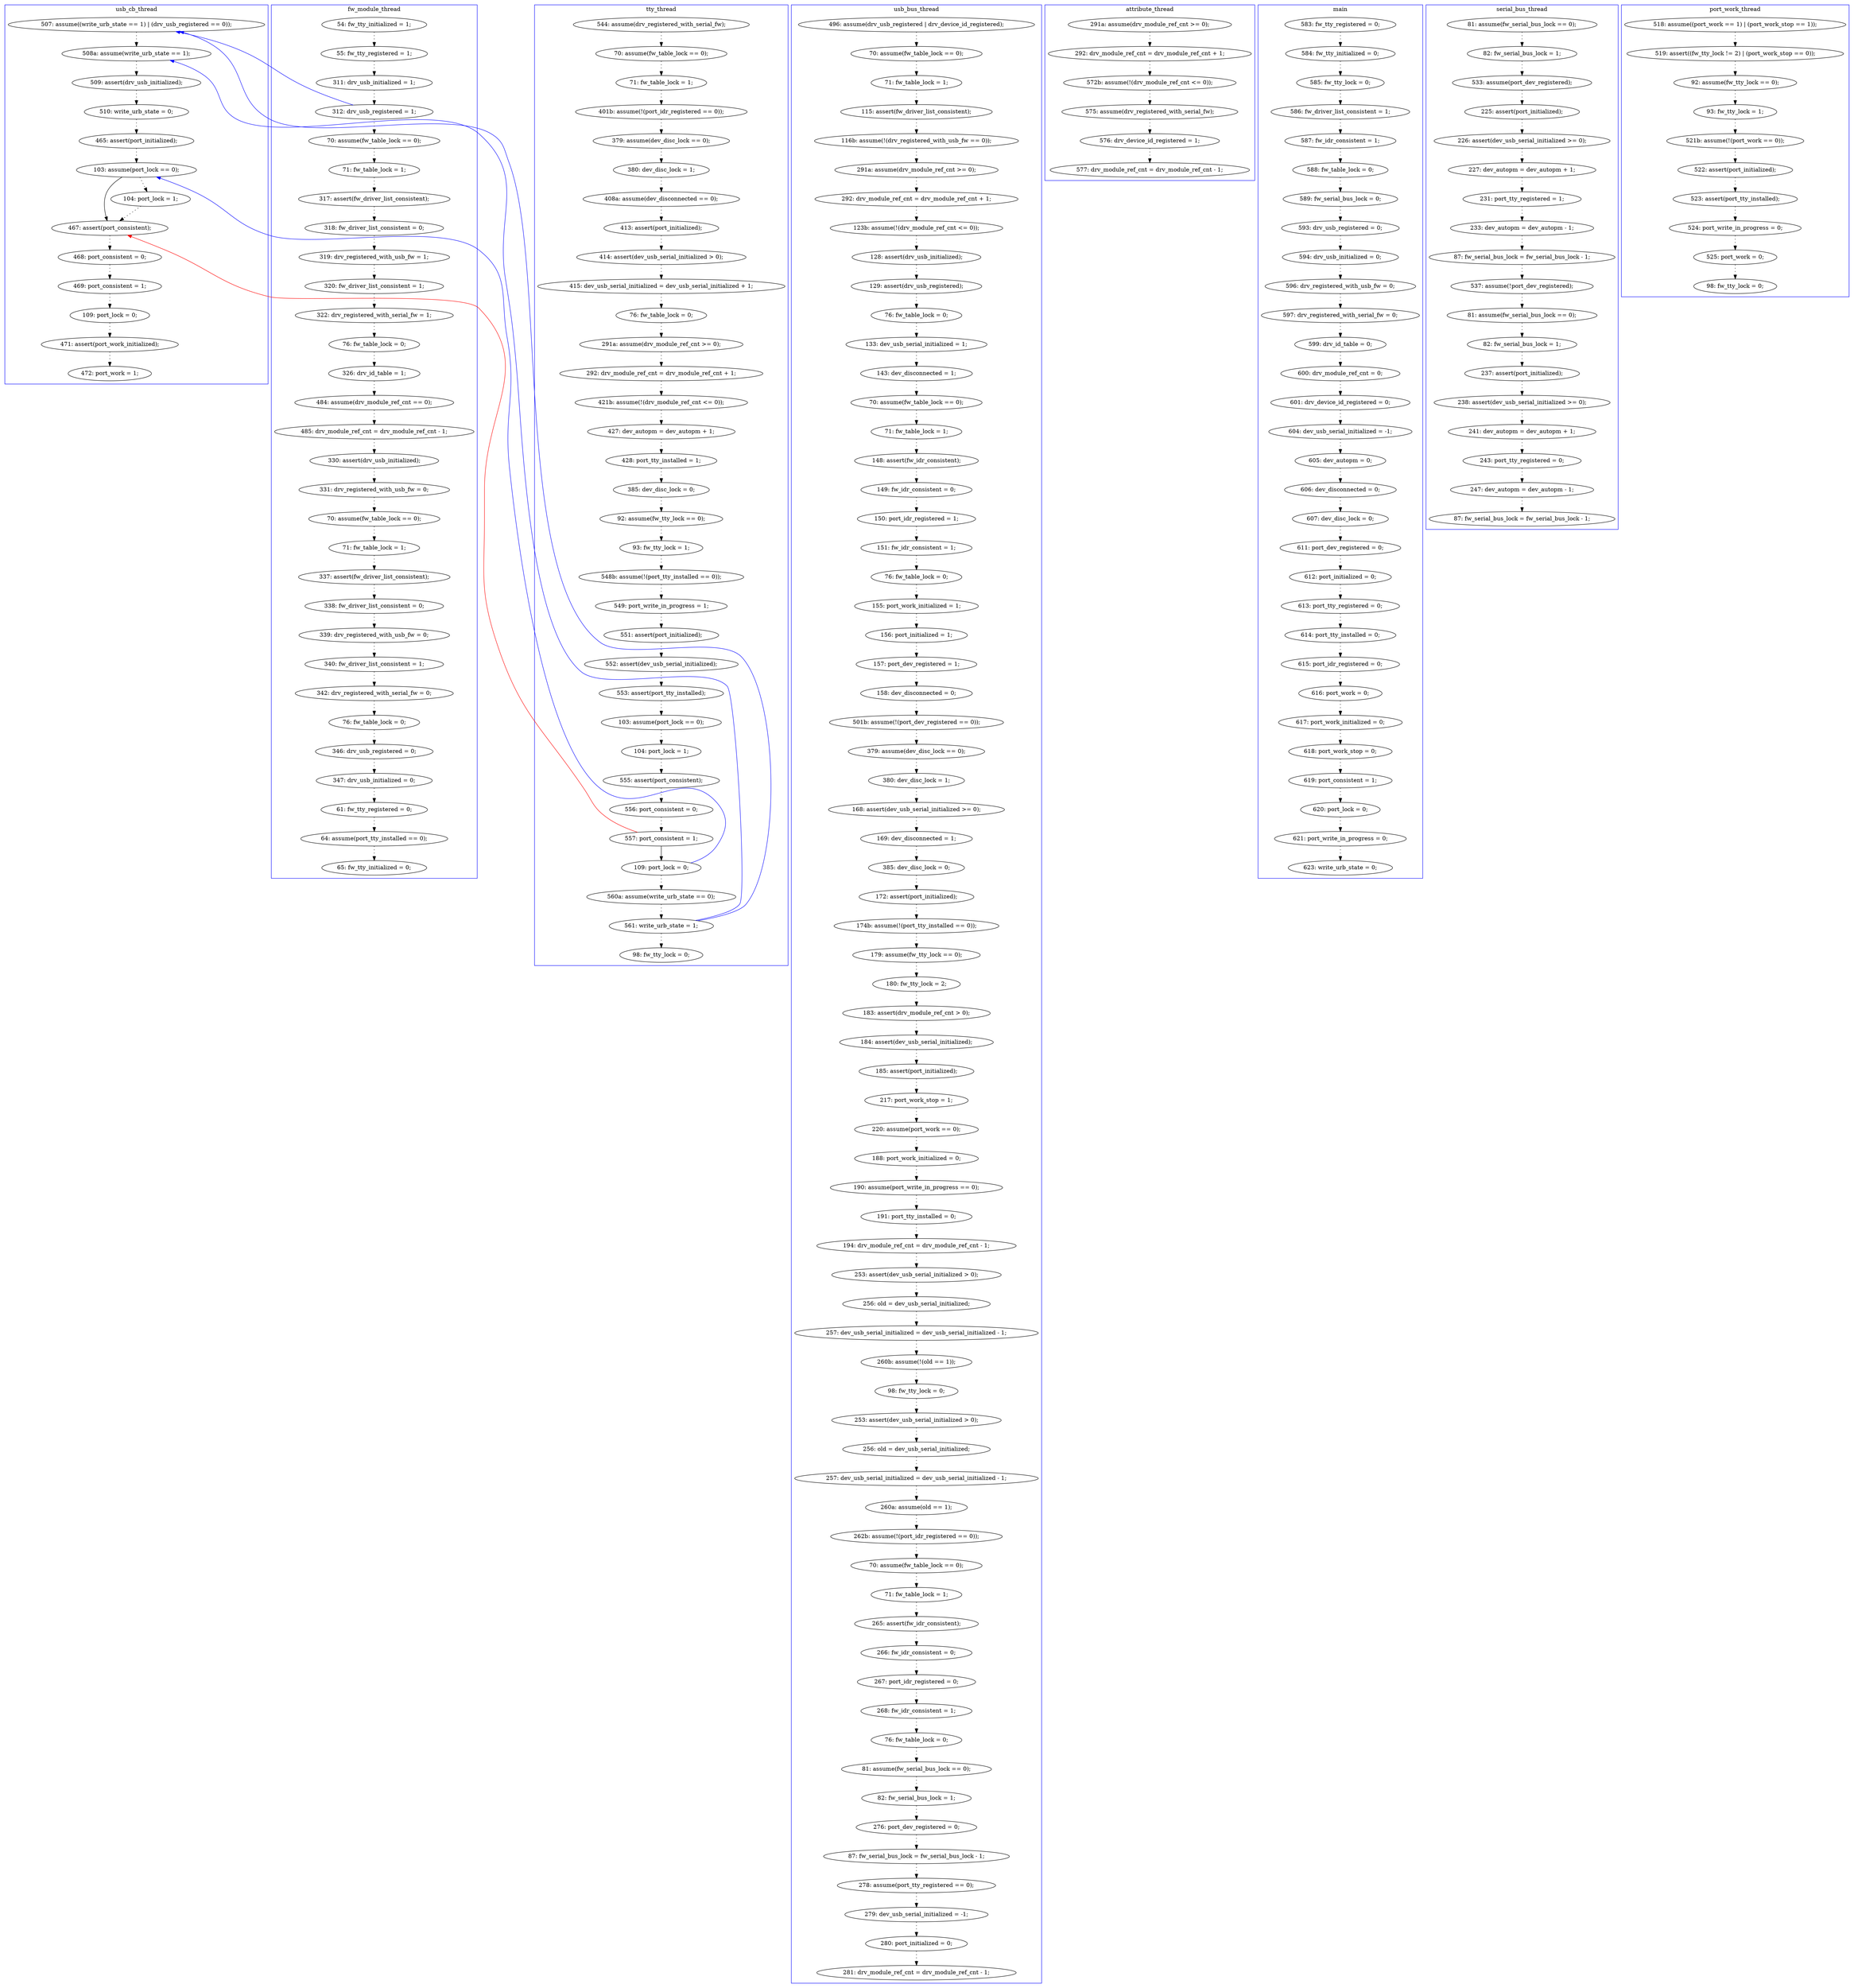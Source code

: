digraph ProofObject {
	232 -> 235 [color = Black]
	117 -> 120 [style = dotted, color = black]
	211 -> 215 [color = Black]
	77 -> 78 [style = dotted, color = black]
	386 -> 387 [style = dotted, color = black]
	220 -> 223 [style = dotted, color = black]
	223 -> 225 [style = dotted, color = black]
	130 -> 133 [style = dotted, color = black]
	226 -> 229 [style = dotted, color = black]
	405 -> 408 [style = dotted, color = black]
	210 -> 211 [style = dotted, color = black]
	387 -> 391 [style = dotted, color = black]
	102 -> 172 [style = dotted, color = black]
	184 -> 194 [style = dotted, color = black]
	22 -> 23 [style = dotted, color = black]
	290 -> 295 [style = dotted, color = black]
	15 -> 16 [style = dotted, color = black]
	108 -> 110 [style = dotted, color = black]
	97 -> 371 [style = dotted, color = black]
	28 -> 29 [style = dotted, color = black]
	215 -> 218 [style = dotted, color = black]
	2 -> 3 [style = dotted, color = black]
	135 -> 136 [style = dotted, color = black]
	229 -> 232 [style = dotted, color = black]
	326 -> 345 [style = dotted, color = black]
	136 -> 141 [style = dotted, color = black]
	105 -> 108 [style = dotted, color = black]
	349 -> 356 [style = dotted, color = black]
	8 -> 9 [style = dotted, color = black]
	215 -> 232 [color = Blue, constraint = false]
	218 -> 219 [style = dotted, color = black]
	344 -> 351 [style = dotted, color = black]
	307 -> 309 [style = dotted, color = black]
	232 -> 233 [style = dotted, color = black]
	378 -> 385 [style = dotted, color = black]
	199 -> 201 [style = dotted, color = black]
	404 -> 405 [style = dotted, color = black]
	269 -> 270 [style = dotted, color = black]
	16 -> 17 [style = dotted, color = black]
	5 -> 6 [style = dotted, color = black]
	281 -> 282 [style = dotted, color = black]
	273 -> 276 [style = dotted, color = black]
	67 -> 69 [style = dotted, color = black]
	47 -> 48 [style = dotted, color = black]
	133 -> 137 [style = dotted, color = black]
	372 -> 386 [style = dotted, color = black]
	137 -> 140 [style = dotted, color = black]
	189 -> 190 [style = dotted, color = black]
	201 -> 202 [style = dotted, color = black]
	57 -> 58 [style = dotted, color = black]
	398 -> 399 [style = dotted, color = black]
	392 -> 396 [style = dotted, color = black]
	103 -> 105 [style = dotted, color = black]
	27 -> 28 [style = dotted, color = black]
	44 -> 47 [style = dotted, color = black]
	295 -> 307 [style = dotted, color = black]
	143 -> 175 [style = dotted, color = black]
	323 -> 326 [style = dotted, color = black]
	154 -> 155 [style = dotted, color = black]
	211 -> 235 [color = Red, constraint = false]
	321 -> 322 [style = dotted, color = black]
	237 -> 241 [style = dotted, color = black]
	175 -> 186 [style = dotted, color = black]
	257 -> 258 [style = dotted, color = black]
	181 -> 184 [style = dotted, color = black]
	245 -> 246 [style = dotted, color = black]
	121 -> 124 [style = dotted, color = black]
	128 -> 130 [style = dotted, color = black]
	12 -> 13 [style = dotted, color = black]
	264 -> 266 [style = dotted, color = black]
	140 -> 142 [style = dotted, color = black]
	26 -> 27 [style = dotted, color = black]
	78 -> 92 [style = dotted, color = black]
	194 -> 195 [style = dotted, color = black]
	415 -> 416 [style = dotted, color = black]
	410 -> 411 [style = dotted, color = black]
	411 -> 415 [style = dotted, color = black]
	170 -> 171 [style = dotted, color = black]
	258 -> 260 [style = dotted, color = black]
	148 -> 149 [style = dotted, color = black]
	142 -> 143 [style = dotted, color = black]
	190 -> 224 [style = dotted, color = black]
	158 -> 164 [style = dotted, color = black]
	287 -> 288 [style = dotted, color = black]
	365 -> 366 [style = dotted, color = black]
	6 -> 7 [style = dotted, color = black]
	248 -> 253 [style = dotted, color = black]
	317 -> 318 [style = dotted, color = black]
	340 -> 344 [style = dotted, color = black]
	236 -> 237 [style = dotted, color = black]
	92 -> 101 [style = dotted, color = black]
	314 -> 317 [style = dotted, color = black]
	50 -> 66 [style = dotted, color = black]
	261 -> 262 [style = dotted, color = black]
	198 -> 199 [style = dotted, color = black]
	206 -> 207 [style = dotted, color = black]
	25 -> 26 [style = dotted, color = black]
	72 -> 83 [style = dotted, color = black]
	165 -> 168 [style = dotted, color = black]
	225 -> 226 [style = dotted, color = black]
	312 -> 314 [style = dotted, color = black]
	356 -> 367 [style = dotted, color = black]
	233 -> 235 [style = dotted, color = black]
	371 -> 372 [style = dotted, color = black]
	207 -> 209 [style = dotted, color = black]
	219 -> 252 [style = dotted, color = black]
	262 -> 268 [style = dotted, color = black]
	276 -> 277 [style = dotted, color = black]
	391 -> 392 [style = dotted, color = black]
	153 -> 154 [style = dotted, color = black]
	39 -> 43 [style = dotted, color = black]
	168 -> 179 [style = dotted, color = black]
	366 -> 378 [style = dotted, color = black]
	37 -> 39 [style = dotted, color = black]
	89 -> 145 [style = dotted, color = black]
	18 -> 19 [style = dotted, color = black]
	309 -> 310 [style = dotted, color = black]
	241 -> 245 [style = dotted, color = black]
	43 -> 44 [style = dotted, color = black]
	266 -> 269 [style = dotted, color = black]
	149 -> 152 [style = dotted, color = black]
	23 -> 24 [style = dotted, color = black]
	64 -> 97 [style = dotted, color = black]
	399 -> 404 [style = dotted, color = black]
	11 -> 12 [style = dotted, color = black]
	126 -> 128 [style = dotted, color = black]
	272 -> 273 [style = dotted, color = black]
	203 -> 206 [style = dotted, color = black]
	30 -> 31 [style = dotted, color = black]
	164 -> 165 [style = dotted, color = black]
	169 -> 170 [style = dotted, color = black]
	408 -> 410 [style = dotted, color = black]
	288 -> 290 [style = dotted, color = black]
	369 -> 370 [style = dotted, color = black]
	51 -> 54 [style = dotted, color = black]
	29 -> 30 [style = dotted, color = black]
	44 -> 220 [color = Blue, constraint = false]
	179 -> 181 [style = dotted, color = black]
	187 -> 189 [style = dotted, color = black]
	368 -> 369 [style = dotted, color = black]
	270 -> 271 [style = dotted, color = black]
	358 -> 362 [style = dotted, color = black]
	20 -> 21 [style = dotted, color = black]
	224 -> 264 [style = dotted, color = black]
	84 -> 96 [style = dotted, color = black]
	145 -> 169 [style = dotted, color = black]
	219 -> 220 [color = Blue, constraint = false]
	86 -> 135 [style = dotted, color = black]
	271 -> 272 [style = dotted, color = black]
	24 -> 25 [style = dotted, color = black]
	155 -> 158 [style = dotted, color = black]
	54 -> 57 [style = dotted, color = black]
	141 -> 148 [style = dotted, color = black]
	322 -> 323 [style = dotted, color = black]
	318 -> 320 [style = dotted, color = black]
	101 -> 102 [style = dotted, color = black]
	260 -> 261 [style = dotted, color = black]
	7 -> 8 [style = dotted, color = black]
	346 -> 349 [style = dotted, color = black]
	4 -> 5 [style = dotted, color = black]
	3 -> 4 [style = dotted, color = black]
	61 -> 64 [style = dotted, color = black]
	219 -> 223 [color = Blue, constraint = false]
	416 -> 417 [style = dotted, color = black]
	280 -> 281 [style = dotted, color = black]
	396 -> 398 [style = dotted, color = black]
	152 -> 153 [style = dotted, color = black]
	69 -> 72 [style = dotted, color = black]
	357 -> 358 [style = dotted, color = black]
	58 -> 61 [style = dotted, color = black]
	367 -> 368 [style = dotted, color = black]
	363 -> 365 [style = dotted, color = black]
	124 -> 126 [style = dotted, color = black]
	282 -> 286 [style = dotted, color = black]
	14 -> 15 [style = dotted, color = black]
	310 -> 312 [style = dotted, color = black]
	247 -> 248 [style = dotted, color = black]
	171 -> 339 [style = dotted, color = black]
	19 -> 20 [style = dotted, color = black]
	88 -> 89 [style = dotted, color = black]
	195 -> 198 [style = dotted, color = black]
	110 -> 117 [style = dotted, color = black]
	83 -> 84 [style = dotted, color = black]
	66 -> 67 [style = dotted, color = black]
	351 -> 357 [style = dotted, color = black]
	345 -> 346 [style = dotted, color = black]
	277 -> 279 [style = dotted, color = black]
	13 -> 14 [style = dotted, color = black]
	235 -> 236 [style = dotted, color = black]
	17 -> 18 [style = dotted, color = black]
	48 -> 51 [style = dotted, color = black]
	253 -> 254 [style = dotted, color = black]
	320 -> 321 [style = dotted, color = black]
	120 -> 121 [style = dotted, color = black]
	339 -> 340 [style = dotted, color = black]
	286 -> 287 [style = dotted, color = black]
	96 -> 103 [style = dotted, color = black]
	362 -> 363 [style = dotted, color = black]
	202 -> 203 [style = dotted, color = black]
	10 -> 11 [style = dotted, color = black]
	209 -> 210 [style = dotted, color = black]
	21 -> 22 [style = dotted, color = black]
	186 -> 187 [style = dotted, color = black]
	9 -> 10 [style = dotted, color = black]
	254 -> 257 [style = dotted, color = black]
	279 -> 280 [style = dotted, color = black]
	subgraph cluster1 {
		label = fw_module_thread
		color = blue
		386  [label = "330: assert(drv_usb_initialized);"]
		37  [label = "54: fw_tty_initialized = 1;"]
		399  [label = "339: drv_registered_with_usb_fw = 0;"]
		48  [label = "71: fw_table_lock = 1;"]
		64  [label = "76: fw_table_lock = 0;"]
		51  [label = "317: assert(fw_driver_list_consistent);"]
		43  [label = "311: drv_usb_initialized = 1;"]
		417  [label = "65: fw_tty_initialized = 0;"]
		39  [label = "55: fw_tty_registered = 1;"]
		391  [label = "70: assume(fw_table_lock == 0);"]
		392  [label = "71: fw_table_lock = 1;"]
		58  [label = "320: fw_driver_list_consistent = 1;"]
		387  [label = "331: drv_registered_with_usb_fw = 0;"]
		398  [label = "338: fw_driver_list_consistent = 0;"]
		411  [label = "347: drv_usb_initialized = 0;"]
		57  [label = "319: drv_registered_with_usb_fw = 1;"]
		47  [label = "70: assume(fw_table_lock == 0);"]
		97  [label = "326: drv_id_table = 1;"]
		61  [label = "322: drv_registered_with_serial_fw = 1;"]
		44  [label = "312: drv_usb_registered = 1;"]
		54  [label = "318: fw_driver_list_consistent = 0;"]
		396  [label = "337: assert(fw_driver_list_consistent);"]
		410  [label = "346: drv_usb_registered = 0;"]
		372  [label = "485: drv_module_ref_cnt = drv_module_ref_cnt - 1;"]
		408  [label = "76: fw_table_lock = 0;"]
		404  [label = "340: fw_driver_list_consistent = 1;"]
		405  [label = "342: drv_registered_with_serial_fw = 0;"]
		415  [label = "61: fw_tty_registered = 0;"]
		371  [label = "484: assume(drv_module_ref_cnt == 0);"]
		416  [label = "64: assume(port_tty_installed == 0);"]
	}
	subgraph cluster3 {
		label = serial_bus_thread
		color = blue
		366  [label = "243: port_tty_registered = 0;"]
		351  [label = "537: assume(!port_dev_registered);"]
		365  [label = "241: dev_autopm = dev_autopm + 1;"]
		89  [label = "82: fw_serial_bus_lock = 1;"]
		88  [label = "81: assume(fw_serial_bus_lock == 0);"]
		378  [label = "247: dev_autopm = dev_autopm - 1;"]
		344  [label = "87: fw_serial_bus_lock = fw_serial_bus_lock - 1;"]
		362  [label = "237: assert(port_initialized);"]
		171  [label = "227: dev_autopm = dev_autopm + 1;"]
		385  [label = "87: fw_serial_bus_lock = fw_serial_bus_lock - 1;"]
		170  [label = "226: assert(dev_usb_serial_initialized >= 0);"]
		363  [label = "238: assert(dev_usb_serial_initialized >= 0);"]
		340  [label = "233: dev_autopm = dev_autopm - 1;"]
		358  [label = "82: fw_serial_bus_lock = 1;"]
		357  [label = "81: assume(fw_serial_bus_lock == 0);"]
		145  [label = "533: assume(port_dev_registered);"]
		339  [label = "231: port_tty_registered = 1;"]
		169  [label = "225: assert(port_initialized);"]
	}
	subgraph cluster0 {
		label = main
		color = blue
		13  [label = "599: drv_id_table = 0;"]
		14  [label = "600: drv_module_ref_cnt = 0;"]
		27  [label = "618: port_work_stop = 0;"]
		2  [label = "583: fw_tty_registered = 0;"]
		30  [label = "621: port_write_in_progress = 0;"]
		5  [label = "586: fw_driver_list_consistent = 1;"]
		7  [label = "588: fw_table_lock = 0;"]
		31  [label = "623: write_urb_state = 0;"]
		9  [label = "593: drv_usb_registered = 0;"]
		12  [label = "597: drv_registered_with_serial_fw = 0;"]
		15  [label = "601: drv_device_id_registered = 0;"]
		16  [label = "604: dev_usb_serial_initialized = -1;"]
		3  [label = "584: fw_tty_initialized = 0;"]
		20  [label = "611: port_dev_registered = 0;"]
		18  [label = "606: dev_disconnected = 0;"]
		10  [label = "594: drv_usb_initialized = 0;"]
		8  [label = "589: fw_serial_bus_lock = 0;"]
		11  [label = "596: drv_registered_with_usb_fw = 0;"]
		25  [label = "616: port_work = 0;"]
		24  [label = "615: port_idr_registered = 0;"]
		26  [label = "617: port_work_initialized = 0;"]
		21  [label = "612: port_initialized = 0;"]
		22  [label = "613: port_tty_registered = 0;"]
		19  [label = "607: dev_disc_lock = 0;"]
		28  [label = "619: port_consistent = 1;"]
		4  [label = "585: fw_tty_lock = 0;"]
		6  [label = "587: fw_idr_consistent = 1;"]
		17  [label = "605: dev_autopm = 0;"]
		29  [label = "620: port_lock = 0;"]
		23  [label = "614: port_tty_installed = 0;"]
	}
	subgraph cluster7 {
		label = port_work_thread
		color = blue
		248  [label = "519: assert((fw_tty_lock != 2) | (port_work_stop == 0));"]
		257  [label = "521b: assume(!(port_work == 0));"]
		260  [label = "523: assert(port_tty_installed);"]
		253  [label = "92: assume(fw_tty_lock == 0);"]
		254  [label = "93: fw_tty_lock = 1;"]
		268  [label = "98: fw_tty_lock = 0;"]
		262  [label = "525: port_work = 0;"]
		261  [label = "524: port_write_in_progress = 0;"]
		258  [label = "522: assert(port_initialized);"]
		247  [label = "518: assume((port_work == 1) | (port_work_stop == 1));"]
	}
	subgraph cluster5 {
		label = attribute_thread
		color = blue
		172  [label = "577: drv_module_ref_cnt = drv_module_ref_cnt - 1;"]
		77  [label = "291a: assume(drv_module_ref_cnt >= 0);"]
		92  [label = "572b: assume(!(drv_module_ref_cnt <= 0));"]
		102  [label = "576: drv_device_id_registered = 1;"]
		78  [label = "292: drv_module_ref_cnt = drv_module_ref_cnt + 1;"]
		101  [label = "575: assume(drv_registered_with_serial_fw);"]
	}
	subgraph cluster4 {
		label = tty_thread
		color = blue
		199  [label = "549: port_write_in_progress = 1;"]
		203  [label = "553: assert(port_tty_installed);"]
		252  [label = "98: fw_tty_lock = 0;"]
		206  [label = "103: assume(port_lock == 0);"]
		211  [label = "557: port_consistent = 1;"]
		210  [label = "556: port_consistent = 0;"]
		194  [label = "92: assume(fw_tty_lock == 0);"]
		155  [label = "415: dev_usb_serial_initialized = dev_usb_serial_initialized + 1;"]
		154  [label = "414: assert(dev_usb_serial_initialized > 0);"]
		181  [label = "428: port_tty_installed = 1;"]
		148  [label = "379: assume(dev_disc_lock == 0);"]
		201  [label = "551: assert(port_initialized);"]
		165  [label = "292: drv_module_ref_cnt = drv_module_ref_cnt + 1;"]
		158  [label = "76: fw_table_lock = 0;"]
		168  [label = "421b: assume(!(drv_module_ref_cnt <= 0));"]
		153  [label = "413: assert(port_initialized);"]
		209  [label = "555: assert(port_consistent);"]
		207  [label = "104: port_lock = 1;"]
		215  [label = "109: port_lock = 0;"]
		219  [label = "561: write_urb_state = 1;"]
		149  [label = "380: dev_disc_lock = 1;"]
		202  [label = "552: assert(dev_usb_serial_initialized);"]
		179  [label = "427: dev_autopm = dev_autopm + 1;"]
		86  [label = "544: assume(drv_registered_with_serial_fw);"]
		135  [label = "70: assume(fw_table_lock == 0);"]
		184  [label = "385: dev_disc_lock = 0;"]
		195  [label = "93: fw_tty_lock = 1;"]
		164  [label = "291a: assume(drv_module_ref_cnt >= 0);"]
		136  [label = "71: fw_table_lock = 1;"]
		218  [label = "560a: assume(write_urb_state == 0);"]
		141  [label = "401b: assume(!(port_idr_registered == 0));"]
		198  [label = "548b: assume(!(port_tty_installed == 0));"]
		152  [label = "408a: assume(dev_disconnected == 0);"]
	}
	subgraph cluster2 {
		label = usb_bus_thread
		color = blue
		124  [label = "148: assert(fw_idr_consistent);"]
		266  [label = "174b: assume(!(port_tty_installed == 0));"]
		287  [label = "256: old = dev_usb_serial_initialized;"]
		66  [label = "70: assume(fw_table_lock == 0);"]
		190  [label = "169: dev_disconnected = 1;"]
		309  [label = "256: old = dev_usb_serial_initialized;"]
		321  [label = "266: fw_idr_consistent = 0;"]
		345  [label = "81: assume(fw_serial_bus_lock == 0);"]
		276  [label = "217: port_work_stop = 1;"]
		105  [label = "129: assert(drv_usb_registered);"]
		367  [label = "278: assume(port_tty_registered == 0);"]
		117  [label = "143: dev_disconnected = 1;"]
		120  [label = "70: assume(fw_table_lock == 0);"]
		368  [label = "279: dev_usb_serial_initialized = -1;"]
		50  [label = "496: assume(drv_usb_registered | drv_device_id_registered);"]
		273  [label = "185: assert(port_initialized);"]
		72  [label = "116b: assume(!(drv_registered_with_usb_fw == 0));"]
		270  [label = "180: fw_tty_lock = 2;"]
		186  [label = "379: assume(dev_disc_lock == 0);"]
		281  [label = "191: port_tty_installed = 0;"]
		110  [label = "133: dev_usb_serial_initialized = 1;"]
		288  [label = "257: dev_usb_serial_initialized = dev_usb_serial_initialized - 1;"]
		142  [label = "157: port_dev_registered = 1;"]
		187  [label = "380: dev_disc_lock = 1;"]
		277  [label = "220: assume(port_work == 0);"]
		282  [label = "194: drv_module_ref_cnt = drv_module_ref_cnt - 1;"]
		108  [label = "76: fw_table_lock = 0;"]
		370  [label = "281: drv_module_ref_cnt = drv_module_ref_cnt - 1;"]
		175  [label = "501b: assume(!(port_dev_registered == 0));"]
		133  [label = "76: fw_table_lock = 0;"]
		290  [label = "260b: assume(!(old == 1));"]
		224  [label = "385: dev_disc_lock = 0;"]
		326  [label = "76: fw_table_lock = 0;"]
		271  [label = "183: assert(drv_module_ref_cnt > 0);"]
		121  [label = "71: fw_table_lock = 1;"]
		279  [label = "188: port_work_initialized = 0;"]
		346  [label = "82: fw_serial_bus_lock = 1;"]
		103  [label = "128: assert(drv_usb_initialized);"]
		189  [label = "168: assert(dev_usb_serial_initialized >= 0);"]
		83  [label = "291a: assume(drv_module_ref_cnt >= 0);"]
		280  [label = "190: assume(port_write_in_progress == 0);"]
		96  [label = "123b: assume(!(drv_module_ref_cnt <= 0));"]
		84  [label = "292: drv_module_ref_cnt = drv_module_ref_cnt + 1;"]
		317  [label = "70: assume(fw_table_lock == 0);"]
		286  [label = "253: assert(dev_usb_serial_initialized > 0);"]
		128  [label = "150: port_idr_registered = 1;"]
		369  [label = "280: port_initialized = 0;"]
		320  [label = "265: assert(fw_idr_consistent);"]
		130  [label = "151: fw_idr_consistent = 1;"]
		140  [label = "156: port_initialized = 1;"]
		312  [label = "260a: assume(old == 1);"]
		269  [label = "179: assume(fw_tty_lock == 0);"]
		314  [label = "262b: assume(!(port_idr_registered == 0));"]
		322  [label = "267: port_idr_registered = 0;"]
		323  [label = "268: fw_idr_consistent = 1;"]
		137  [label = "155: port_work_initialized = 1;"]
		67  [label = "71: fw_table_lock = 1;"]
		356  [label = "87: fw_serial_bus_lock = fw_serial_bus_lock - 1;"]
		310  [label = "257: dev_usb_serial_initialized = dev_usb_serial_initialized - 1;"]
		318  [label = "71: fw_table_lock = 1;"]
		69  [label = "115: assert(fw_driver_list_consistent);"]
		126  [label = "149: fw_idr_consistent = 0;"]
		143  [label = "158: dev_disconnected = 0;"]
		264  [label = "172: assert(port_initialized);"]
		349  [label = "276: port_dev_registered = 0;"]
		307  [label = "253: assert(dev_usb_serial_initialized > 0);"]
		272  [label = "184: assert(dev_usb_serial_initialized);"]
		295  [label = "98: fw_tty_lock = 0;"]
	}
	subgraph cluster6 {
		label = usb_cb_thread
		color = blue
		229  [label = "465: assert(port_initialized);"]
		220  [label = "507: assume((write_urb_state == 1) | (drv_usb_registered == 0));"]
		235  [label = "467: assert(port_consistent);"]
		236  [label = "468: port_consistent = 0;"]
		246  [label = "472: port_work = 1;"]
		233  [label = "104: port_lock = 1;"]
		232  [label = "103: assume(port_lock == 0);"]
		245  [label = "471: assert(port_work_initialized);"]
		226  [label = "510: write_urb_state = 0;"]
		225  [label = "509: assert(drv_usb_initialized);"]
		241  [label = "109: port_lock = 0;"]
		223  [label = "508a: assume(write_urb_state == 1);"]
		237  [label = "469: port_consistent = 1;"]
	}
}